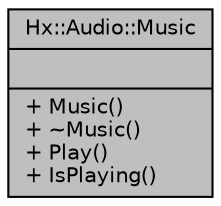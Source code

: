 digraph "Hx::Audio::Music"
{
  edge [fontname="Helvetica",fontsize="10",labelfontname="Helvetica",labelfontsize="10"];
  node [fontname="Helvetica",fontsize="10",shape=record];
  Node1 [label="{Hx::Audio::Music\n||+ Music()\l+ ~Music()\l+ Play()\l+ IsPlaying()\l}",height=0.2,width=0.4,color="black", fillcolor="grey75", style="filled", fontcolor="black"];
}
